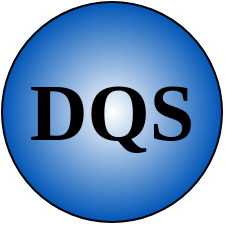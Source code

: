 <mxfile version="24.7.8">
  <diagram name="Página-1" id="zyXk4IX8HRDn9IL7Xp22">
    <mxGraphModel dx="1370" dy="843" grid="1" gridSize="10" guides="1" tooltips="1" connect="1" arrows="1" fold="1" page="1" pageScale="1" pageWidth="850" pageHeight="1100" math="0" shadow="0">
      <root>
        <mxCell id="0" />
        <mxCell id="1" parent="0" />
        <mxCell id="Ok4YfhQHZrbAoKwd6_PE-1" value="" style="ellipse;whiteSpace=wrap;html=1;aspect=fixed;gradientColor=#0055B6;gradientDirection=radial;fillColor=#FFFFFF;" parent="1" vertex="1">
          <mxGeometry x="380" y="280" width="110" height="110" as="geometry" />
        </mxCell>
        <mxCell id="Ok4YfhQHZrbAoKwd6_PE-2" value="&lt;font face=&quot;Ubuntu&quot; style=&quot;font-size: 40px;&quot;&gt;&lt;b&gt;DQS&lt;/b&gt;&lt;/font&gt;" style="text;html=1;align=center;verticalAlign=middle;whiteSpace=wrap;rounded=0;" parent="1" vertex="1">
          <mxGeometry x="395" y="310" width="80" height="50" as="geometry" />
        </mxCell>
      </root>
    </mxGraphModel>
  </diagram>
</mxfile>
